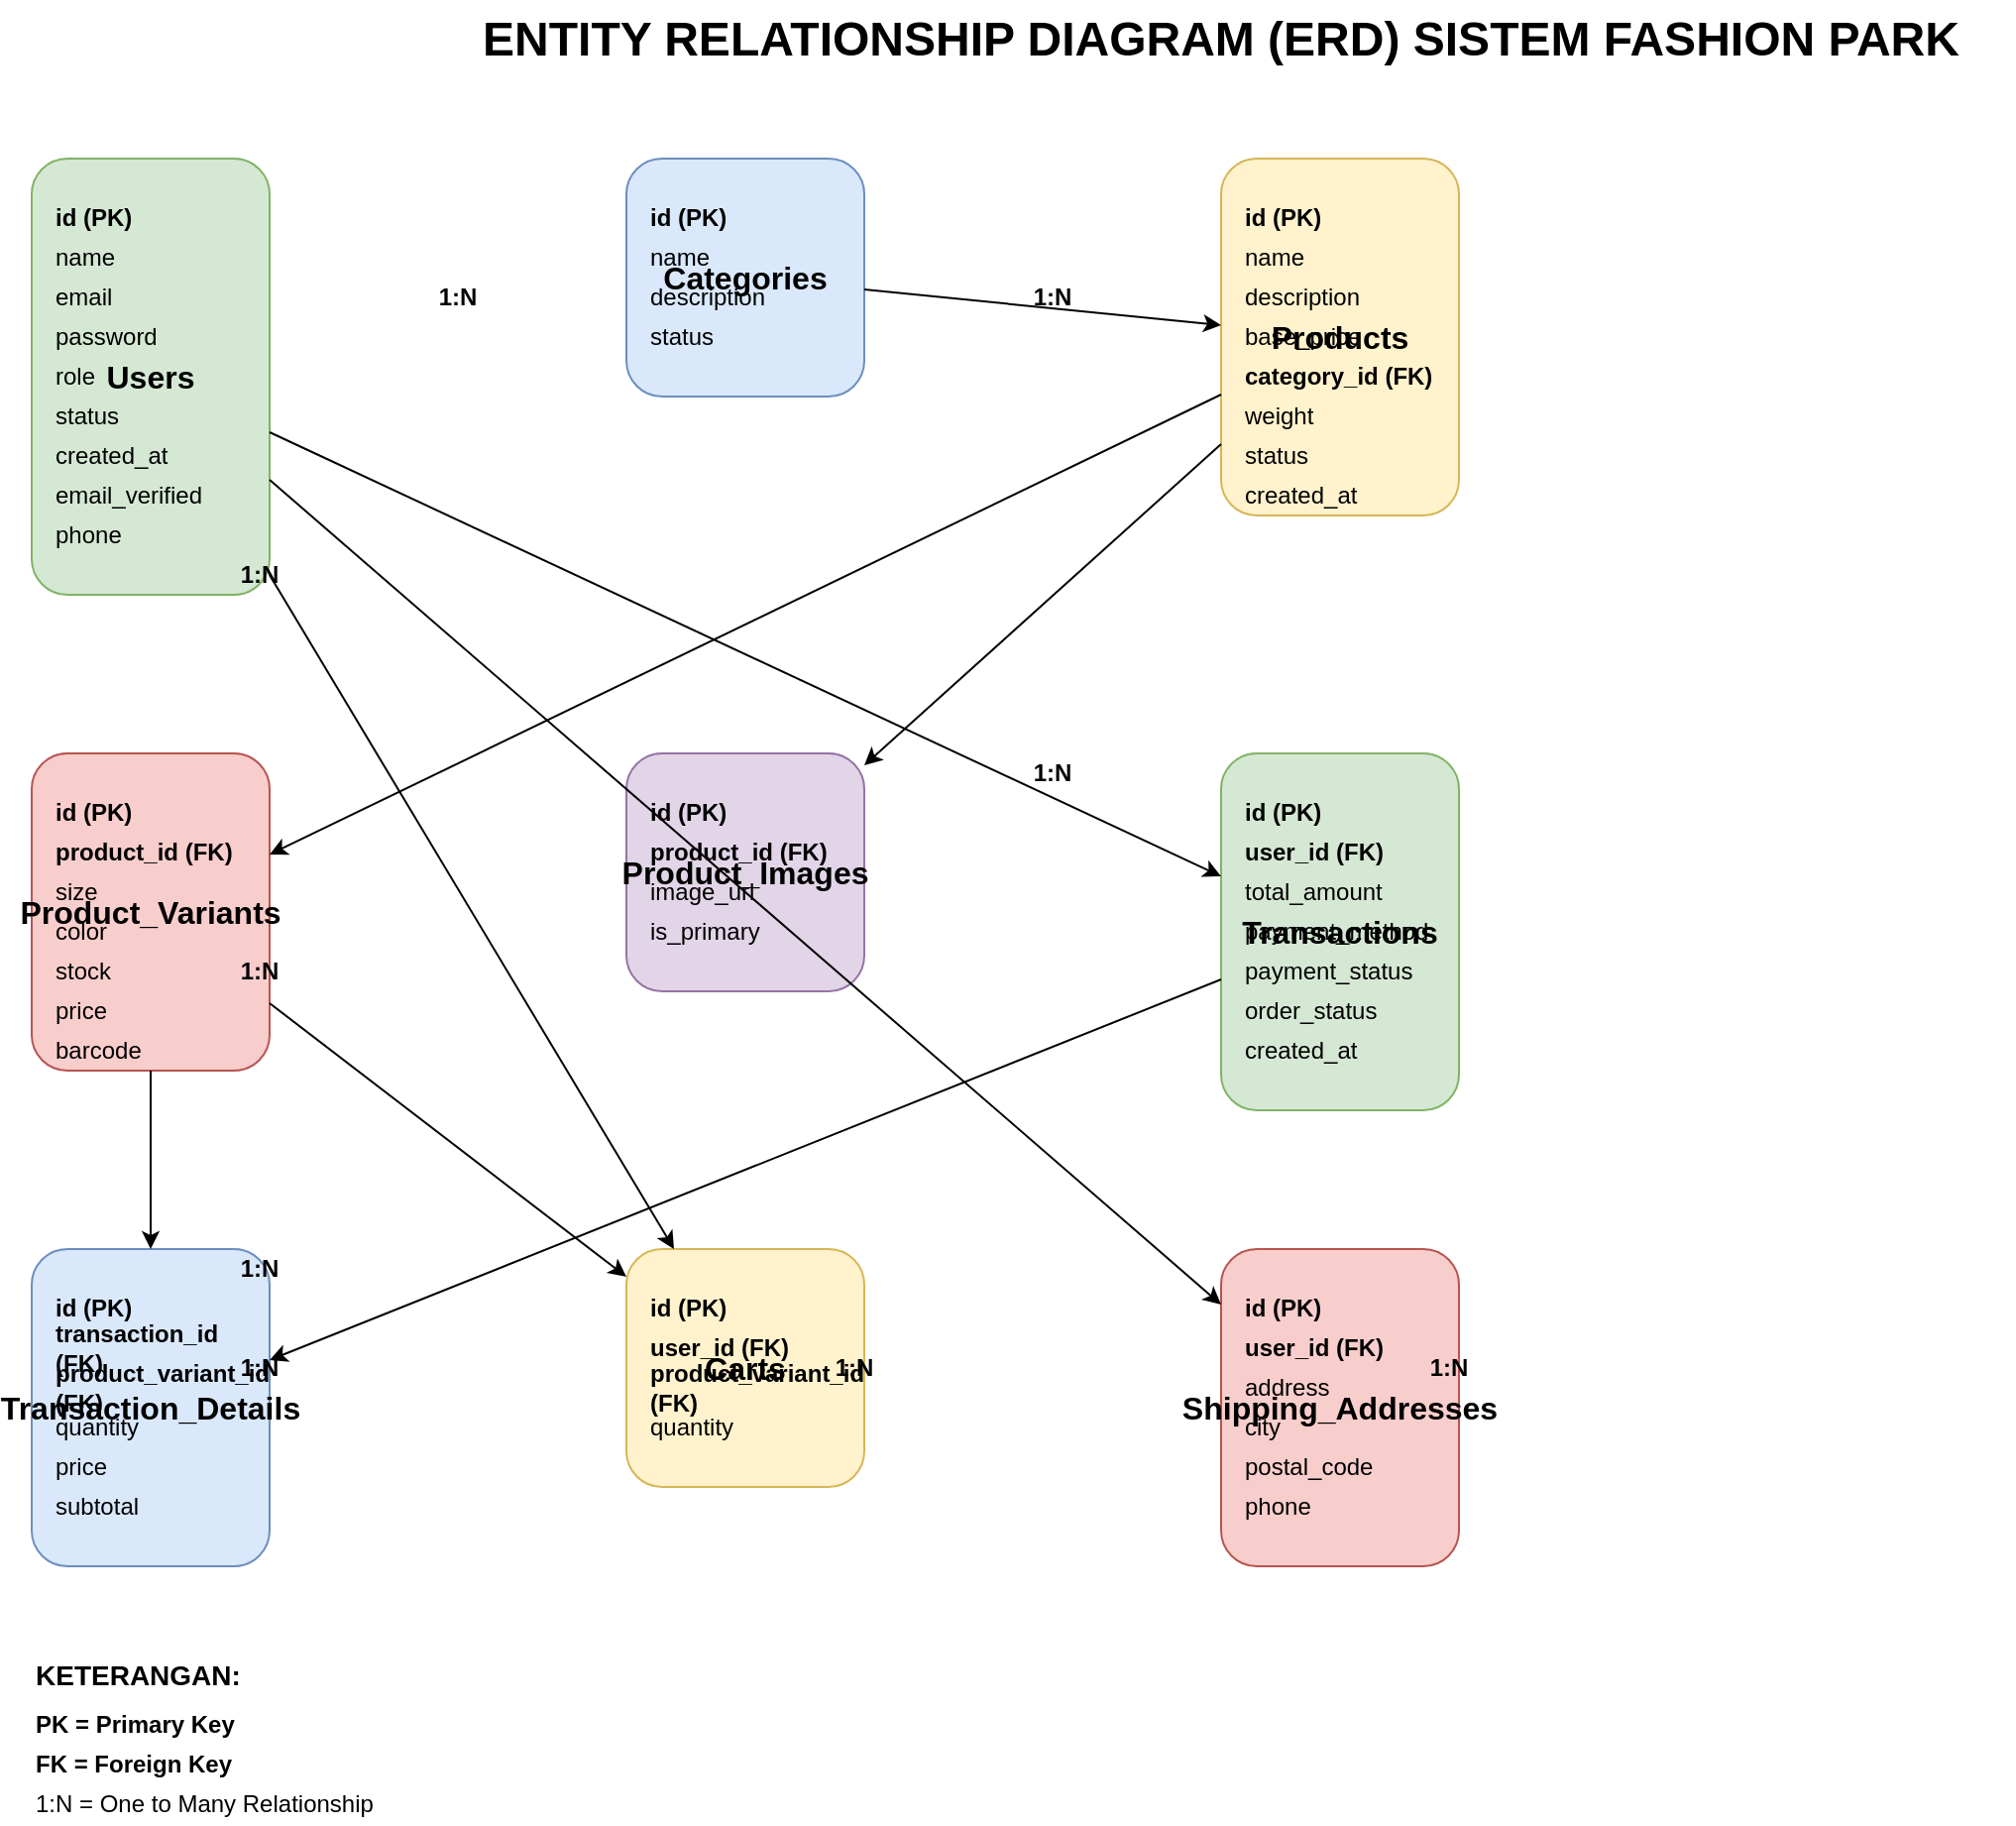 <?xml version="1.0" encoding="UTF-8"?>
<mxfile version="22.1.16" type="device">
  <diagram name="ERD Diagram" id="erd-diagram">
    <mxGraphModel dx="1422" dy="794" grid="1" gridSize="10" guides="1" tooltips="1" connect="1" arrows="1" fold="1" page="1" pageScale="1" pageWidth="1400" pageHeight="1000" math="0" shadow="0">
      <root>
        <mxCell id="0" />
        <mxCell id="1" parent="0" />
        
        <!-- Title -->
        <mxCell id="title" value="ENTITY RELATIONSHIP DIAGRAM (ERD) SISTEM FASHION PARK" style="text;html=1;strokeColor=none;fillColor=none;align=center;verticalAlign=middle;whiteSpace=wrap;rounded=0;fontSize=24;fontStyle=1;" vertex="1" parent="1">
          <mxGeometry x="300" y="20" width="800" height="40" as="geometry" />
        </mxCell>
        
        <!-- Users Entity -->
        <mxCell id="users" value="Users" style="rounded=1;whiteSpace=wrap;html=1;fillColor=#d5e8d4;strokeColor=#82b366;fontSize=16;fontStyle=1;" vertex="1" parent="1">
          <mxGeometry x="100" y="100" width="120" height="220" as="geometry" />
        </mxCell>
        
        <mxCell id="users_id" value="id (PK)" style="text;html=1;strokeColor=none;fillColor=none;align=left;verticalAlign=middle;whiteSpace=wrap;rounded=0;fontSize=12;fontStyle=1;" vertex="1" parent="1">
          <mxGeometry x="110" y="120" width="100" height="20" as="geometry" />
        </mxCell>
        
        <mxCell id="users_name" value="name" style="text;html=1;strokeColor=none;fillColor=none;align=left;verticalAlign=middle;whiteSpace=wrap;rounded=0;fontSize=12;" vertex="1" parent="1">
          <mxGeometry x="110" y="140" width="100" height="20" as="geometry" />
        </mxCell>
        
        <mxCell id="users_email" value="email" style="text;html=1;strokeColor=none;fillColor=none;align=left;verticalAlign=middle;whiteSpace=wrap;rounded=0;fontSize=12;" vertex="1" parent="1">
          <mxGeometry x="110" y="160" width="100" height="20" as="geometry" />
        </mxCell>
        
        <mxCell id="users_password" value="password" style="text;html=1;strokeColor=none;fillColor=none;align=left;verticalAlign=middle;whiteSpace=wrap;rounded=0;fontSize=12;" vertex="1" parent="1">
          <mxGeometry x="110" y="180" width="100" height="20" as="geometry" />
        </mxCell>
        
        <mxCell id="users_role" value="role" style="text;html=1;strokeColor=none;fillColor=none;align=left;verticalAlign=middle;whiteSpace=wrap;rounded=0;fontSize=12;" vertex="1" parent="1">
          <mxGeometry x="110" y="200" width="100" height="20" as="geometry" />
        </mxCell>
        
        <mxCell id="users_status" value="status" style="text;html=1;strokeColor=none;fillColor=none;align=left;verticalAlign=middle;whiteSpace=wrap;rounded=0;fontSize=12;" vertex="1" parent="1">
          <mxGeometry x="110" y="220" width="100" height="20" as="geometry" />
        </mxCell>
        
        <mxCell id="users_created" value="created_at" style="text;html=1;strokeColor=none;fillColor=none;align=left;verticalAlign=middle;whiteSpace=wrap;rounded=0;fontSize=12;" vertex="1" parent="1">
          <mxGeometry x="110" y="240" width="100" height="20" as="geometry" />
        </mxCell>
        
        <mxCell id="users_verified" value="email_verified" style="text;html=1;strokeColor=none;fillColor=none;align=left;verticalAlign=middle;whiteSpace=wrap;rounded=0;fontSize=12;" vertex="1" parent="1">
          <mxGeometry x="110" y="260" width="100" height="20" as="geometry" />
        </mxCell>
        
        <mxCell id="users_phone" value="phone" style="text;html=1;strokeColor=none;fillColor=none;align=left;verticalAlign=middle;whiteSpace=wrap;rounded=0;fontSize=12;" vertex="1" parent="1">
          <mxGeometry x="110" y="280" width="100" height="20" as="geometry" />
        </mxCell>
        
        <!-- Categories Entity -->
        <mxCell id="categories" value="Categories" style="rounded=1;whiteSpace=wrap;html=1;fillColor=#dae8fc;strokeColor=#6c8ebf;fontSize=16;fontStyle=1;" vertex="1" parent="1">
          <mxGeometry x="400" y="100" width="120" height="120" as="geometry" />
        </mxCell>
        
        <mxCell id="categories_id" value="id (PK)" style="text;html=1;strokeColor=none;fillColor=none;align=left;verticalAlign=middle;whiteSpace=wrap;rounded=0;fontSize=12;fontStyle=1;" vertex="1" parent="1">
          <mxGeometry x="410" y="120" width="100" height="20" as="geometry" />
        </mxCell>
        
        <mxCell id="categories_name" value="name" style="text;html=1;strokeColor=none;fillColor=none;align=left;verticalAlign=middle;whiteSpace=wrap;rounded=0;fontSize=12;" vertex="1" parent="1">
          <mxGeometry x="410" y="140" width="100" height="20" as="geometry" />
        </mxCell>
        
        <mxCell id="categories_desc" value="description" style="text;html=1;strokeColor=none;fillColor=none;align=left;verticalAlign=middle;whiteSpace=wrap;rounded=0;fontSize=12;" vertex="1" parent="1">
          <mxGeometry x="410" y="160" width="100" height="20" as="geometry" />
        </mxCell>
        
        <mxCell id="categories_status" value="status" style="text;html=1;strokeColor=none;fillColor=none;align=left;verticalAlign=middle;whiteSpace=wrap;rounded=0;fontSize=12;" vertex="1" parent="1">
          <mxGeometry x="410" y="180" width="100" height="20" as="geometry" />
        </mxCell>
        
        <!-- Products Entity -->
        <mxCell id="products" value="Products" style="rounded=1;whiteSpace=wrap;html=1;fillColor=#fff2cc;strokeColor=#d6b656;fontSize=16;fontStyle=1;" vertex="1" parent="1">
          <mxGeometry x="700" y="100" width="120" height="180" as="geometry" />
        </mxCell>
        
        <mxCell id="products_id" value="id (PK)" style="text;html=1;strokeColor=none;fillColor=none;align=left;verticalAlign=middle;whiteSpace=wrap;rounded=0;fontSize=12;fontStyle=1;" vertex="1" parent="1">
          <mxGeometry x="710" y="120" width="100" height="20" as="geometry" />
        </mxCell>
        
        <mxCell id="products_name" value="name" style="text;html=1;strokeColor=none;fillColor=none;align=left;verticalAlign=middle;whiteSpace=wrap;rounded=0;fontSize=12;" vertex="1" parent="1">
          <mxGeometry x="710" y="140" width="100" height="20" as="geometry" />
        </mxCell>
        
        <mxCell id="products_desc" value="description" style="text;html=1;strokeColor=none;fillColor=none;align=left;verticalAlign=middle;whiteSpace=wrap;rounded=0;fontSize=12;" vertex="1" parent="1">
          <mxGeometry x="710" y="160" width="100" height="20" as="geometry" />
        </mxCell>
        
        <mxCell id="products_price" value="base_price" style="text;html=1;strokeColor=none;fillColor=none;align=left;verticalAlign=middle;whiteSpace=wrap;rounded=0;fontSize=12;" vertex="1" parent="1">
          <mxGeometry x="710" y="180" width="100" height="20" as="geometry" />
        </mxCell>
        
        <mxCell id="products_category" value="category_id (FK)" style="text;html=1;strokeColor=none;fillColor=none;align=left;verticalAlign=middle;whiteSpace=wrap;rounded=0;fontSize=12;fontStyle=1;" vertex="1" parent="1">
          <mxGeometry x="710" y="200" width="100" height="20" as="geometry" />
        </mxCell>
        
        <mxCell id="products_weight" value="weight" style="text;html=1;strokeColor=none;fillColor=none;align=left;verticalAlign=middle;whiteSpace=wrap;rounded=0;fontSize=12;" vertex="1" parent="1">
          <mxGeometry x="710" y="220" width="100" height="20" as="geometry" />
        </mxCell>
        
        <mxCell id="products_status" value="status" style="text;html=1;strokeColor=none;fillColor=none;align=left;verticalAlign=middle;whiteSpace=wrap;rounded=0;fontSize=12;" vertex="1" parent="1">
          <mxGeometry x="710" y="240" width="100" height="20" as="geometry" />
        </mxCell>
        
        <mxCell id="products_created" value="created_at" style="text;html=1;strokeColor=none;fillColor=none;align=left;verticalAlign=middle;whiteSpace=wrap;rounded=0;fontSize=12;" vertex="1" parent="1">
          <mxGeometry x="710" y="260" width="100" height="20" as="geometry" />
        </mxCell>
        
        <!-- Product Variants Entity -->
        <mxCell id="variants" value="Product_Variants" style="rounded=1;whiteSpace=wrap;html=1;fillColor=#f8cecc;strokeColor=#b85450;fontSize=16;fontStyle=1;" vertex="1" parent="1">
          <mxGeometry x="100" y="400" width="120" height="160" as="geometry" />
        </mxCell>
        
        <mxCell id="variants_id" value="id (PK)" style="text;html=1;strokeColor=none;fillColor=none;align=left;verticalAlign=middle;whiteSpace=wrap;rounded=0;fontSize=12;fontStyle=1;" vertex="1" parent="1">
          <mxGeometry x="110" y="420" width="100" height="20" as="geometry" />
        </mxCell>
        
        <mxCell id="variants_product" value="product_id (FK)" style="text;html=1;strokeColor=none;fillColor=none;align=left;verticalAlign=middle;whiteSpace=wrap;rounded=0;fontSize=12;fontStyle=1;" vertex="1" parent="1">
          <mxGeometry x="110" y="440" width="100" height="20" as="geometry" />
        </mxCell>
        
        <mxCell id="variants_size" value="size" style="text;html=1;strokeColor=none;fillColor=none;align=left;verticalAlign=middle;whiteSpace=wrap;rounded=0;fontSize=12;" vertex="1" parent="1">
          <mxGeometry x="110" y="460" width="100" height="20" as="geometry" />
        </mxCell>
        
        <mxCell id="variants_color" value="color" style="text;html=1;strokeColor=none;fillColor=none;align=left;verticalAlign=middle;whiteSpace=wrap;rounded=0;fontSize=12;" vertex="1" parent="1">
          <mxGeometry x="110" y="480" width="100" height="20" as="geometry" />
        </mxCell>
        
        <mxCell id="variants_stock" value="stock" style="text;html=1;strokeColor=none;fillColor=none;align=left;verticalAlign=middle;whiteSpace=wrap;rounded=0;fontSize=12;" vertex="1" parent="1">
          <mxGeometry x="110" y="500" width="100" height="20" as="geometry" />
        </mxCell>
        
        <mxCell id="variants_price" value="price" style="text;html=1;strokeColor=none;fillColor=none;align=left;verticalAlign=middle;whiteSpace=wrap;rounded=0;fontSize=12;" vertex="1" parent="1">
          <mxGeometry x="110" y="520" width="100" height="20" as="geometry" />
        </mxCell>
        
        <mxCell id="variants_barcode" value="barcode" style="text;html=1;strokeColor=none;fillColor=none;align=left;verticalAlign=middle;whiteSpace=wrap;rounded=0;fontSize=12;" vertex="1" parent="1">
          <mxGeometry x="110" y="540" width="100" height="20" as="geometry" />
        </mxCell>
        
        <!-- Product Images Entity -->
        <mxCell id="images" value="Product_Images" style="rounded=1;whiteSpace=wrap;html=1;fillColor=#e1d5e7;strokeColor=#9673a6;fontSize=16;fontStyle=1;" vertex="1" parent="1">
          <mxGeometry x="400" y="400" width="120" height="120" as="geometry" />
        </mxCell>
        
        <mxCell id="images_id" value="id (PK)" style="text;html=1;strokeColor=none;fillColor=none;align=left;verticalAlign=middle;whiteSpace=wrap;rounded=0;fontSize=12;fontStyle=1;" vertex="1" parent="1">
          <mxGeometry x="410" y="420" width="100" height="20" as="geometry" />
        </mxCell>
        
        <mxCell id="images_product" value="product_id (FK)" style="text;html=1;strokeColor=none;fillColor=none;align=left;verticalAlign=middle;whiteSpace=wrap;rounded=0;fontSize=12;fontStyle=1;" vertex="1" parent="1">
          <mxGeometry x="410" y="440" width="100" height="20" as="geometry" />
        </mxCell>
        
        <mxCell id="images_url" value="image_url" style="text;html=1;strokeColor=none;fillColor=none;align=left;verticalAlign=middle;whiteSpace=wrap;rounded=0;fontSize=12;" vertex="1" parent="1">
          <mxGeometry x="410" y="460" width="100" height="20" as="geometry" />
        </mxCell>
        
        <mxCell id="images_primary" value="is_primary" style="text;html=1;strokeColor=none;fillColor=none;align=left;verticalAlign=middle;whiteSpace=wrap;rounded=0;fontSize=12;" vertex="1" parent="1">
          <mxGeometry x="410" y="480" width="100" height="20" as="geometry" />
        </mxCell>
        
        <!-- Transactions Entity -->
        <mxCell id="transactions" value="Transactions" style="rounded=1;whiteSpace=wrap;html=1;fillColor=#d5e8d4;strokeColor=#82b366;fontSize=16;fontStyle=1;" vertex="1" parent="1">
          <mxGeometry x="700" y="400" width="120" height="180" as="geometry" />
        </mxCell>
        
        <mxCell id="transactions_id" value="id (PK)" style="text;html=1;strokeColor=none;fillColor=none;align=left;verticalAlign=middle;whiteSpace=wrap;rounded=0;fontSize=12;fontStyle=1;" vertex="1" parent="1">
          <mxGeometry x="710" y="420" width="100" height="20" as="geometry" />
        </mxCell>
        
        <mxCell id="transactions_user" value="user_id (FK)" style="text;html=1;strokeColor=none;fillColor=none;align=left;verticalAlign=middle;whiteSpace=wrap;rounded=0;fontSize=12;fontStyle=1;" vertex="1" parent="1">
          <mxGeometry x="710" y="440" width="100" height="20" as="geometry" />
        </mxCell>
        
        <mxCell id="transactions_total" value="total_amount" style="text;html=1;strokeColor=none;fillColor=none;align=left;verticalAlign=middle;whiteSpace=wrap;rounded=0;fontSize=12;" vertex="1" parent="1">
          <mxGeometry x="710" y="460" width="100" height="20" as="geometry" />
        </mxCell>
        
        <mxCell id="transactions_payment" value="payment_method" style="text;html=1;strokeColor=none;fillColor=none;align=left;verticalAlign=middle;whiteSpace=wrap;rounded=0;fontSize=12;" vertex="1" parent="1">
          <mxGeometry x="710" y="480" width="100" height="20" as="geometry" />
        </mxCell>
        
        <mxCell id="transactions_status" value="payment_status" style="text;html=1;strokeColor=none;fillColor=none;align=left;verticalAlign=middle;whiteSpace=wrap;rounded=0;fontSize=12;" vertex="1" parent="1">
          <mxGeometry x="710" y="500" width="100" height="20" as="geometry" />
        </mxCell>
        
        <mxCell id="transactions_order" value="order_status" style="text;html=1;strokeColor=none;fillColor=none;align=left;verticalAlign=middle;whiteSpace=wrap;rounded=0;fontSize=12;" vertex="1" parent="1">
          <mxGeometry x="710" y="520" width="100" height="20" as="geometry" />
        </mxCell>
        
        <mxCell id="transactions_created" value="created_at" style="text;html=1;strokeColor=none;fillColor=none;align=left;verticalAlign=middle;whiteSpace=wrap;rounded=0;fontSize=12;" vertex="1" parent="1">
          <mxGeometry x="710" y="540" width="100" height="20" as="geometry" />
        </mxCell>
        
        <!-- Transaction Details Entity -->
        <mxCell id="transaction_details" value="Transaction_Details" style="rounded=1;whiteSpace=wrap;html=1;fillColor=#dae8fc;strokeColor=#6c8ebf;fontSize=16;fontStyle=1;" vertex="1" parent="1">
          <mxGeometry x="100" y="650" width="120" height="160" as="geometry" />
        </mxCell>
        
        <mxCell id="td_id" value="id (PK)" style="text;html=1;strokeColor=none;fillColor=none;align=left;verticalAlign=middle;whiteSpace=wrap;rounded=0;fontSize=12;fontStyle=1;" vertex="1" parent="1">
          <mxGeometry x="110" y="670" width="100" height="20" as="geometry" />
        </mxCell>
        
        <mxCell id="td_transaction" value="transaction_id (FK)" style="text;html=1;strokeColor=none;fillColor=none;align=left;verticalAlign=middle;whiteSpace=wrap;rounded=0;fontSize=12;fontStyle=1;" vertex="1" parent="1">
          <mxGeometry x="110" y="690" width="100" height="20" as="geometry" />
        </mxCell>
        
        <mxCell id="td_variant" value="product_variant_id (FK)" style="text;html=1;strokeColor=none;fillColor=none;align=left;verticalAlign=middle;whiteSpace=wrap;rounded=0;fontSize=12;fontStyle=1;" vertex="1" parent="1">
          <mxGeometry x="110" y="710" width="100" height="20" as="geometry" />
        </mxCell>
        
        <mxCell id="td_quantity" value="quantity" style="text;html=1;strokeColor=none;fillColor=none;align=left;verticalAlign=middle;whiteSpace=wrap;rounded=0;fontSize=12;" vertex="1" parent="1">
          <mxGeometry x="110" y="730" width="100" height="20" as="geometry" />
        </mxCell>
        
        <mxCell id="td_price" value="price" style="text;html=1;strokeColor=none;fillColor=none;align=left;verticalAlign=middle;whiteSpace=wrap;rounded=0;fontSize=12;" vertex="1" parent="1">
          <mxGeometry x="110" y="750" width="100" height="20" as="geometry" />
        </mxCell>
        
        <mxCell id="td_subtotal" value="subtotal" style="text;html=1;strokeColor=none;fillColor=none;align=left;verticalAlign=middle;whiteSpace=wrap;rounded=0;fontSize=12;" vertex="1" parent="1">
          <mxGeometry x="110" y="770" width="100" height="20" as="geometry" />
        </mxCell>
        
        <!-- Carts Entity -->
        <mxCell id="carts" value="Carts" style="rounded=1;whiteSpace=wrap;html=1;fillColor=#fff2cc;strokeColor=#d6b656;fontSize=16;fontStyle=1;" vertex="1" parent="1">
          <mxGeometry x="400" y="650" width="120" height="120" as="geometry" />
        </mxCell>
        
        <mxCell id="carts_id" value="id (PK)" style="text;html=1;strokeColor=none;fillColor=none;align=left;verticalAlign=middle;whiteSpace=wrap;rounded=0;fontSize=12;fontStyle=1;" vertex="1" parent="1">
          <mxGeometry x="410" y="670" width="100" height="20" as="geometry" />
        </mxCell>
        
        <mxCell id="carts_user" value="user_id (FK)" style="text;html=1;strokeColor=none;fillColor=none;align=left;verticalAlign=middle;whiteSpace=wrap;rounded=0;fontSize=12;fontStyle=1;" vertex="1" parent="1">
          <mxGeometry x="410" y="690" width="100" height="20" as="geometry" />
        </mxCell>
        
        <mxCell id="carts_variant" value="product_variant_id (FK)" style="text;html=1;strokeColor=none;fillColor=none;align=left;verticalAlign=middle;whiteSpace=wrap;rounded=0;fontSize=12;fontStyle=1;" vertex="1" parent="1">
          <mxGeometry x="410" y="710" width="100" height="20" as="geometry" />
        </mxCell>
        
        <mxCell id="carts_quantity" value="quantity" style="text;html=1;strokeColor=none;fillColor=none;align=left;verticalAlign=middle;whiteSpace=wrap;rounded=0;fontSize=12;" vertex="1" parent="1">
          <mxGeometry x="410" y="730" width="100" height="20" as="geometry" />
        </mxCell>
        
        <!-- Shipping Addresses Entity -->
        <mxCell id="shipping" value="Shipping_Addresses" style="rounded=1;whiteSpace=wrap;html=1;fillColor=#f8cecc;strokeColor=#b85450;fontSize=16;fontStyle=1;" vertex="1" parent="1">
          <mxGeometry x="700" y="650" width="120" height="160" as="geometry" />
        </mxCell>
        
        <mxCell id="shipping_id" value="id (PK)" style="text;html=1;strokeColor=none;fillColor=none;align=left;verticalAlign=middle;whiteSpace=wrap;rounded=0;fontSize=12;fontStyle=1;" vertex="1" parent="1">
          <mxGeometry x="710" y="670" width="100" height="20" as="geometry" />
        </mxCell>
        
        <mxCell id="shipping_user" value="user_id (FK)" style="text;html=1;strokeColor=none;fillColor=none;align=left;verticalAlign=middle;whiteSpace=wrap;rounded=0;fontSize=12;fontStyle=1;" vertex="1" parent="1">
          <mxGeometry x="710" y="690" width="100" height="20" as="geometry" />
        </mxCell>
        
        <mxCell id="shipping_address" value="address" style="text;html=1;strokeColor=none;fillColor=none;align=left;verticalAlign=middle;whiteSpace=wrap;rounded=0;fontSize=12;" vertex="1" parent="1">
          <mxGeometry x="710" y="710" width="100" height="20" as="geometry" />
        </mxCell>
        
        <mxCell id="shipping_city" value="city" style="text;html=1;strokeColor=none;fillColor=none;align=left;verticalAlign=middle;whiteSpace=wrap;rounded=0;fontSize=12;" vertex="1" parent="1">
          <mxGeometry x="710" y="730" width="100" height="20" as="geometry" />
        </mxCell>
        
        <mxCell id="shipping_postal" value="postal_code" style="text;html=1;strokeColor=none;fillColor=none;align=left;verticalAlign=middle;whiteSpace=wrap;rounded=0;fontSize=12;" vertex="1" parent="1">
          <mxGeometry x="710" y="750" width="100" height="20" as="geometry" />
        </mxCell>
        
        <mxCell id="shipping_phone" value="phone" style="text;html=1;strokeColor=none;fillColor=none;align=left;verticalAlign=middle;whiteSpace=wrap;rounded=0;fontSize=12;" vertex="1" parent="1">
          <mxGeometry x="710" y="770" width="100" height="20" as="geometry" />
        </mxCell>
        
        <!-- Relationships -->
        <!-- Categories to Products -->
        <mxCell id="rel1" edge="1" parent="1" source="categories" target="products">
          <mxGeometry relative="1" as="geometry" />
        </mxCell>
        
        <!-- Products to Variants -->
        <mxCell id="rel2" edge="1" parent="1" source="products" target="variants">
          <mxGeometry relative="1" as="geometry" />
        </mxCell>
        
        <!-- Products to Images -->
        <mxCell id="rel3" edge="1" parent="1" source="products" target="images">
          <mxGeometry relative="1" as="geometry" />
        </mxCell>
        
        <!-- Users to Transactions -->
        <mxCell id="rel4" edge="1" parent="1" source="users" target="transactions">
          <mxGeometry relative="1" as="geometry" />
        </mxCell>
        
        <!-- Transactions to Transaction Details -->
        <mxCell id="rel5" edge="1" parent="1" source="transactions" target="transaction_details">
          <mxGeometry relative="1" as="geometry" />
        </mxCell>
        
        <!-- Variants to Transaction Details -->
        <mxCell id="rel6" edge="1" parent="1" source="variants" target="transaction_details">
          <mxGeometry relative="1" as="geometry" />
        </mxCell>
        
        <!-- Users to Carts -->
        <mxCell id="rel7" edge="1" parent="1" source="users" target="carts">
          <mxGeometry relative="1" as="geometry" />
        </mxCell>
        
        <!-- Variants to Carts -->
        <mxCell id="rel8" edge="1" parent="1" source="variants" target="carts">
          <mxGeometry relative="1" as="geometry" />
        </mxCell>
        
        <!-- Users to Shipping Addresses -->
        <mxCell id="rel9" edge="1" parent="1" source="users" target="shipping">
          <mxGeometry relative="1" as="geometry" />
        </mxCell>
        
        <!-- Relationship Labels -->
        <mxCell id="label1" value="1:N" style="text;html=1;strokeColor=none;fillColor=none;align=center;verticalAlign=middle;whiteSpace=wrap;rounded=0;fontSize=12;fontStyle=1;" vertex="1" parent="1">
          <mxGeometry x="300" y="160" width="30" height="20" as="geometry" />
        </mxCell>
        
        <mxCell id="label2" value="1:N" style="text;html=1;strokeColor=none;fillColor=none;align=center;verticalAlign=middle;whiteSpace=wrap;rounded=0;fontSize=12;fontStyle=1;" vertex="1" parent="1">
          <mxGeometry x="600" y="160" width="30" height="20" as="geometry" />
        </mxCell>
        
        <mxCell id="label3" value="1:N" style="text;html=1;strokeColor=none;fillColor=none;align=center;verticalAlign=middle;whiteSpace=wrap;rounded=0;fontSize=12;fontStyle=1;" vertex="1" parent="1">
          <mxGeometry x="600" y="400" width="30" height="20" as="geometry" />
        </mxCell>
        
        <mxCell id="label4" value="1:N" style="text;html=1;strokeColor=none;fillColor=none;align=center;verticalAlign=middle;whiteSpace=wrap;rounded=0;fontSize=12;fontStyle=1;" vertex="1" parent="1">
          <mxGeometry x="200" y="300" width="30" height="20" as="geometry" />
        </mxCell>
        
        <mxCell id="label5" value="1:N" style="text;html=1;strokeColor=none;fillColor=none;align=center;verticalAlign=middle;whiteSpace=wrap;rounded=0;fontSize=12;fontStyle=1;" vertex="1" parent="1">
          <mxGeometry x="200" y="500" width="30" height="20" as="geometry" />
        </mxCell>
        
        <mxCell id="label6" value="1:N" style="text;html=1;strokeColor=none;fillColor=none;align=center;verticalAlign=middle;whiteSpace=wrap;rounded=0;fontSize=12;fontStyle=1;" vertex="1" parent="1">
          <mxGeometry x="200" y="650" width="30" height="20" as="geometry" />
        </mxCell>
        
        <mxCell id="label7" value="1:N" style="text;html=1;strokeColor=none;fillColor=none;align=center;verticalAlign=middle;whiteSpace=wrap;rounded=0;fontSize=12;fontStyle=1;" vertex="1" parent="1">
          <mxGeometry x="200" y="700" width="30" height="20" as="geometry" />
        </mxCell>
        
        <mxCell id="label8" value="1:N" style="text;html=1;strokeColor=none;fillColor=none;align=center;verticalAlign=middle;whiteSpace=wrap;rounded=0;fontSize=12;fontStyle=1;" vertex="1" parent="1">
          <mxGeometry x="500" y="700" width="30" height="20" as="geometry" />
        </mxCell>
        
        <mxCell id="label9" value="1:N" style="text;html=1;strokeColor=none;fillColor=none;align=center;verticalAlign=middle;whiteSpace=wrap;rounded=0;fontSize=12;fontStyle=1;" vertex="1" parent="1">
          <mxGeometry x="800" y="700" width="30" height="20" as="geometry" />
        </mxCell>
        
        <!-- Legend -->
        <mxCell id="legend" value="KETERANGAN:" style="text;html=1;strokeColor=none;fillColor=none;align=left;verticalAlign=middle;whiteSpace=wrap;rounded=0;fontSize=14;fontStyle=1;" vertex="1" parent="1">
          <mxGeometry x="100" y="850" width="200" height="30" as="geometry" />
        </mxCell>
        
        <mxCell id="legend_pk" value="PK = Primary Key" style="text;html=1;strokeColor=none;fillColor=none;align=left;verticalAlign=middle;whiteSpace=wrap;rounded=0;fontSize=12;fontStyle=1;" vertex="1" parent="1">
          <mxGeometry x="100" y="880" width="150" height="20" as="geometry" />
        </mxCell>
        
        <mxCell id="legend_fk" value="FK = Foreign Key" style="text;html=1;strokeColor=none;fillColor=none;align=left;verticalAlign=middle;whiteSpace=wrap;rounded=0;fontSize=12;fontStyle=1;" vertex="1" parent="1">
          <mxGeometry x="100" y="900" width="150" height="20" as="geometry" />
        </mxCell>
        
        <mxCell id="legend_rel" value="1:N = One to Many Relationship" style="text;html=1;strokeColor=none;fillColor=none;align=left;verticalAlign=middle;whiteSpace=wrap;rounded=0;fontSize=12;" vertex="1" parent="1">
          <mxGeometry x="100" y="920" width="250" height="20" as="geometry" />
        </mxCell>
        
      </root>
    </mxGraphModel>
  </diagram>
</mxfile>
